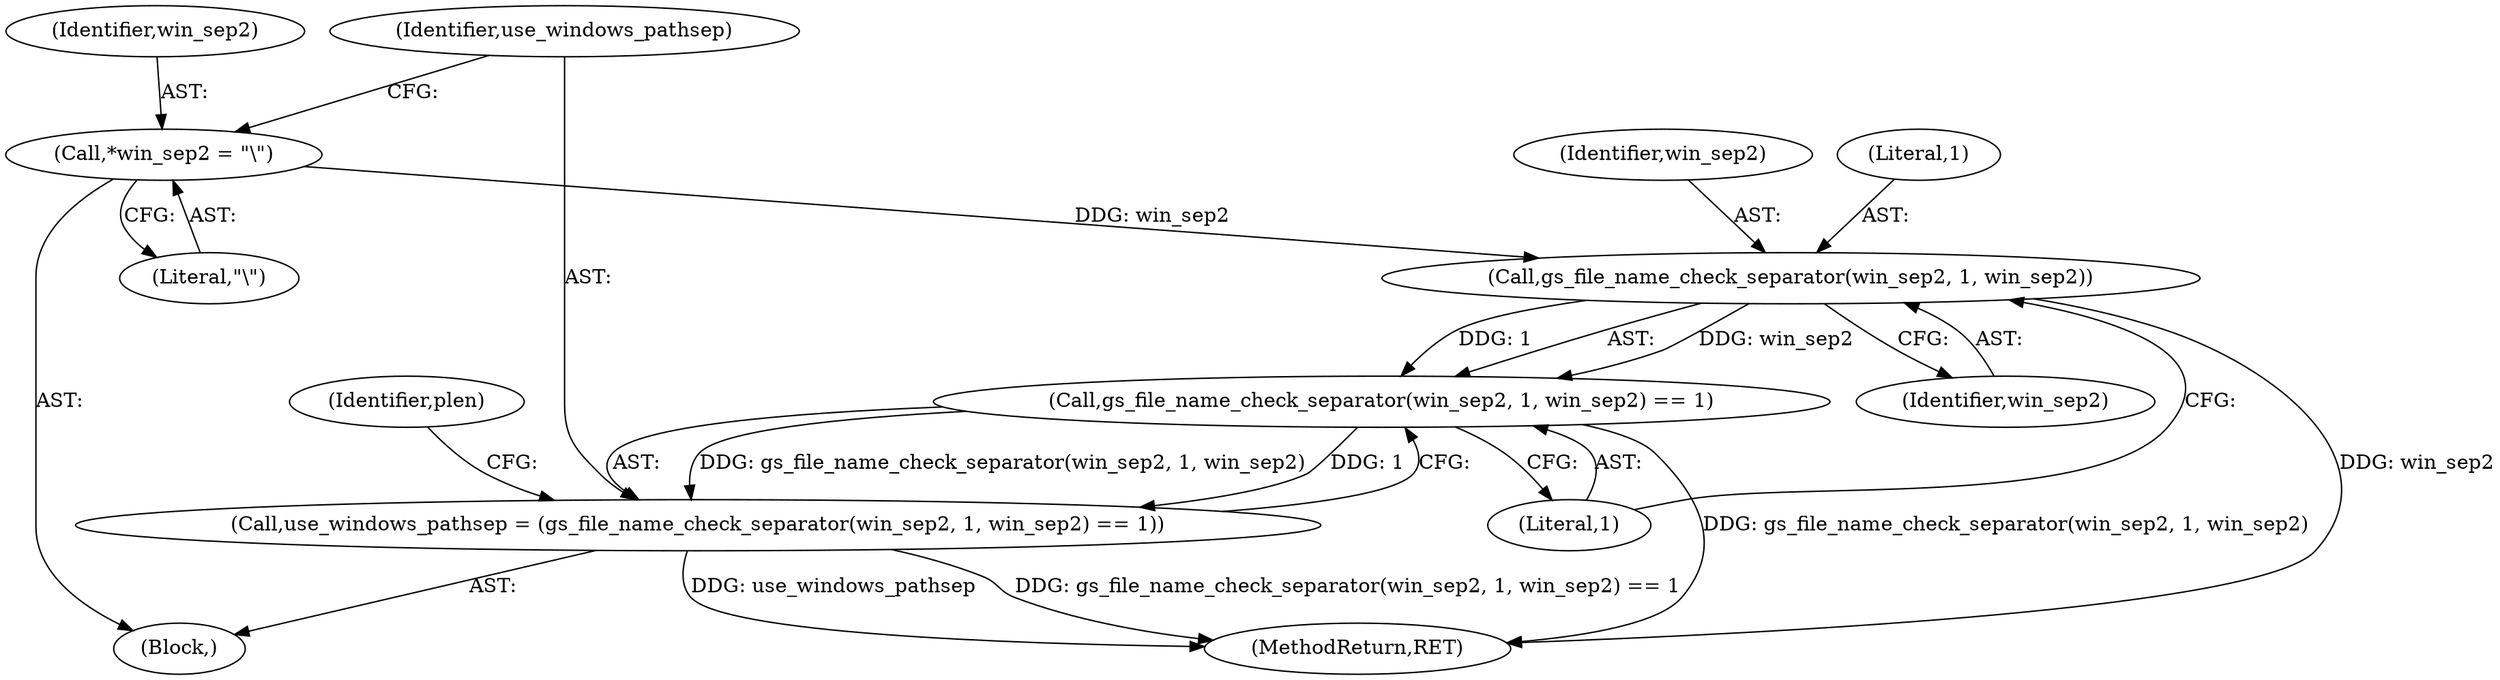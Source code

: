 digraph "0_ghostscript_0d3901189f245232f0161addf215d7268c4d05a3@pointer" {
"1000127" [label="(Call,*win_sep2 = \"\\\")"];
"1000134" [label="(Call,gs_file_name_check_separator(win_sep2, 1, win_sep2))"];
"1000133" [label="(Call,gs_file_name_check_separator(win_sep2, 1, win_sep2) == 1)"];
"1000131" [label="(Call,use_windows_pathsep = (gs_file_name_check_separator(win_sep2, 1, win_sep2) == 1))"];
"1000135" [label="(Identifier,win_sep2)"];
"1000138" [label="(Literal,1)"];
"1000141" [label="(Identifier,plen)"];
"1000129" [label="(Literal,\"\\\")"];
"1000137" [label="(Identifier,win_sep2)"];
"1000132" [label="(Identifier,use_windows_pathsep)"];
"1000133" [label="(Call,gs_file_name_check_separator(win_sep2, 1, win_sep2) == 1)"];
"1000136" [label="(Literal,1)"];
"1000128" [label="(Identifier,win_sep2)"];
"1000120" [label="(Block,)"];
"1000131" [label="(Call,use_windows_pathsep = (gs_file_name_check_separator(win_sep2, 1, win_sep2) == 1))"];
"1000279" [label="(MethodReturn,RET)"];
"1000134" [label="(Call,gs_file_name_check_separator(win_sep2, 1, win_sep2))"];
"1000127" [label="(Call,*win_sep2 = \"\\\")"];
"1000127" -> "1000120"  [label="AST: "];
"1000127" -> "1000129"  [label="CFG: "];
"1000128" -> "1000127"  [label="AST: "];
"1000129" -> "1000127"  [label="AST: "];
"1000132" -> "1000127"  [label="CFG: "];
"1000127" -> "1000134"  [label="DDG: win_sep2"];
"1000134" -> "1000133"  [label="AST: "];
"1000134" -> "1000137"  [label="CFG: "];
"1000135" -> "1000134"  [label="AST: "];
"1000136" -> "1000134"  [label="AST: "];
"1000137" -> "1000134"  [label="AST: "];
"1000138" -> "1000134"  [label="CFG: "];
"1000134" -> "1000279"  [label="DDG: win_sep2"];
"1000134" -> "1000133"  [label="DDG: win_sep2"];
"1000134" -> "1000133"  [label="DDG: 1"];
"1000133" -> "1000131"  [label="AST: "];
"1000133" -> "1000138"  [label="CFG: "];
"1000138" -> "1000133"  [label="AST: "];
"1000131" -> "1000133"  [label="CFG: "];
"1000133" -> "1000279"  [label="DDG: gs_file_name_check_separator(win_sep2, 1, win_sep2)"];
"1000133" -> "1000131"  [label="DDG: gs_file_name_check_separator(win_sep2, 1, win_sep2)"];
"1000133" -> "1000131"  [label="DDG: 1"];
"1000131" -> "1000120"  [label="AST: "];
"1000132" -> "1000131"  [label="AST: "];
"1000141" -> "1000131"  [label="CFG: "];
"1000131" -> "1000279"  [label="DDG: gs_file_name_check_separator(win_sep2, 1, win_sep2) == 1"];
"1000131" -> "1000279"  [label="DDG: use_windows_pathsep"];
}
